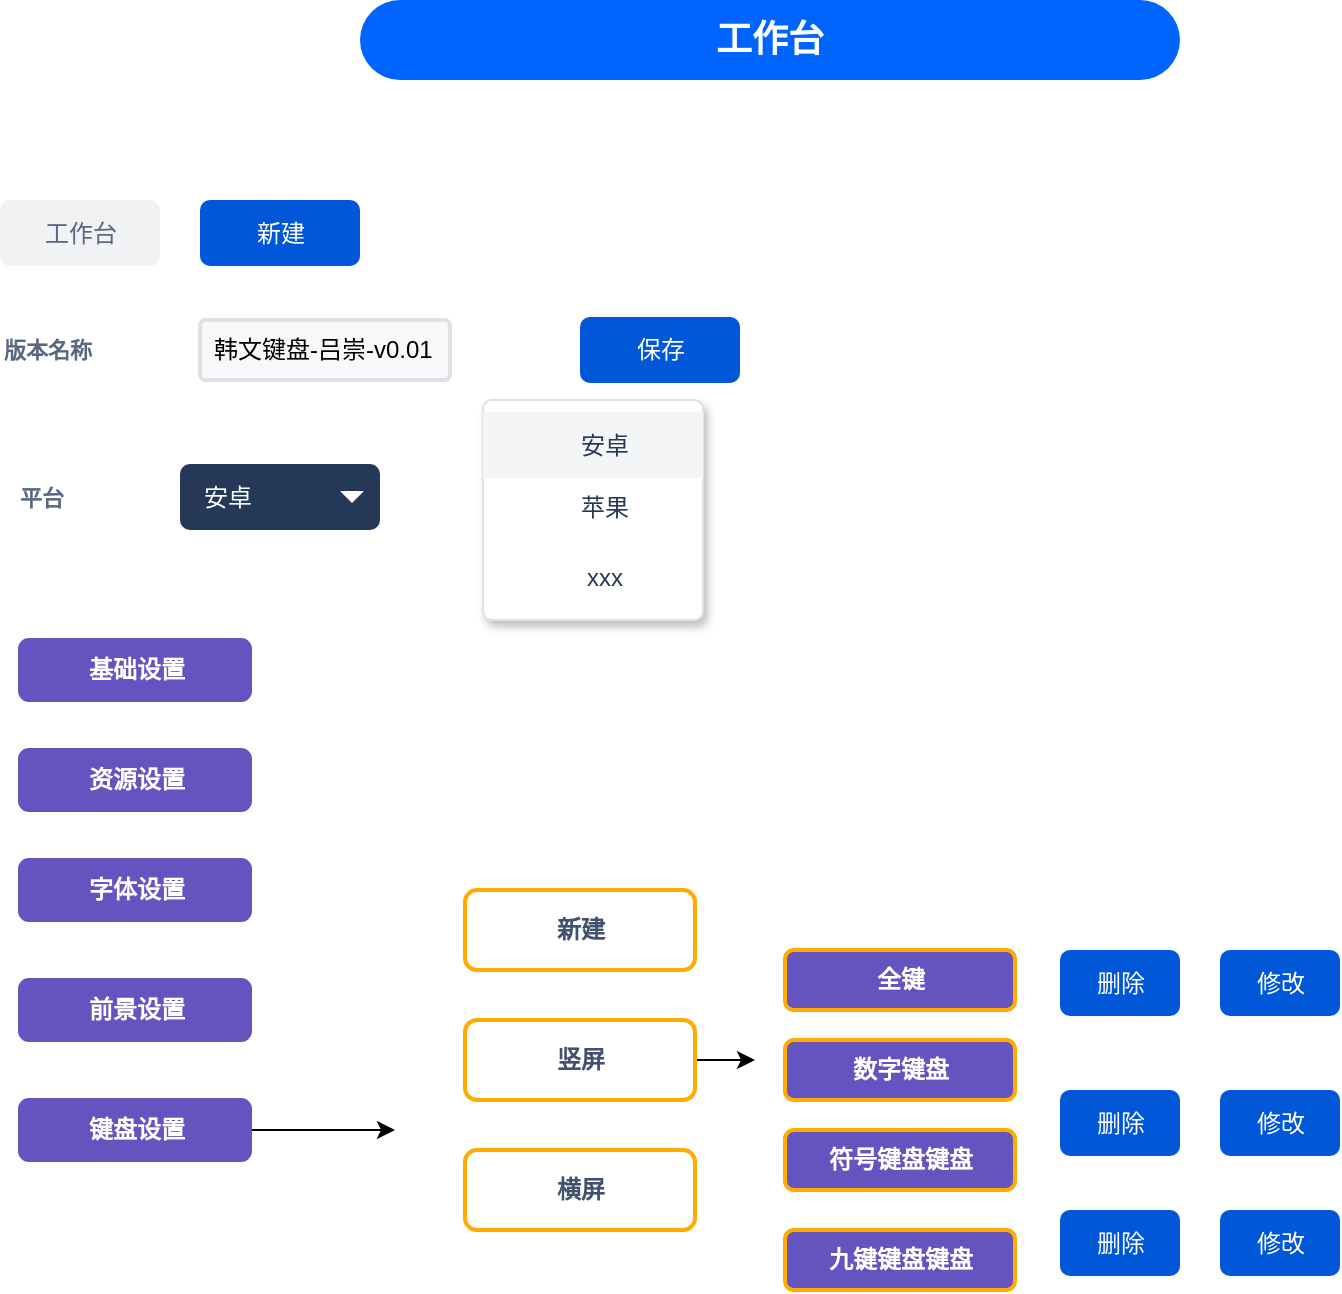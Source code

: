 <mxfile version="12.3.5" type="github" pages="1">
  <diagram id="4SOQRiWlkUt7vbGKZp-k" name="第 1 页">
    <mxGraphModel dx="1038" dy="572" grid="1" gridSize="10" guides="1" tooltips="1" connect="1" arrows="1" fold="1" page="1" pageScale="1" pageWidth="2339" pageHeight="3300" math="0" shadow="0">
      <root>
        <mxCell id="0"/>
        <mxCell id="1" parent="0"/>
        <mxCell id="qqPKt2ZozTsFfwZ2fv8y-1" value="工作台" style="rounded=1;fillColor=#0065FF;strokeColor=none;html=1;fontColor=#ffffff;align=center;verticalAlign=middle;whiteSpace=wrap;fontSize=18;fontStyle=1;arcSize=50" vertex="1" parent="1">
          <mxGeometry x="260" y="40" width="410" height="40" as="geometry"/>
        </mxCell>
        <mxCell id="qqPKt2ZozTsFfwZ2fv8y-2" value="新建" style="rounded=1;fillColor=#0057D8;align=center;strokeColor=none;html=1;fontColor=#ffffff;fontSize=12" vertex="1" parent="1">
          <mxGeometry x="180" y="140" width="80" height="33" as="geometry"/>
        </mxCell>
        <mxCell id="qqPKt2ZozTsFfwZ2fv8y-3" value="韩文键盘-吕崇-v0.01" style="rounded=1;arcSize=9;fillColor=#F7F8F9;align=left;spacingLeft=5;strokeColor=#DEE1E6;html=1;strokeWidth=2;fontSize=12" vertex="1" parent="1">
          <mxGeometry x="180" y="200" width="125" height="30" as="geometry"/>
        </mxCell>
        <mxCell id="qqPKt2ZozTsFfwZ2fv8y-4" value="版本名称" style="fillColor=none;strokeColor=none;html=1;fontSize=11;fontStyle=0;align=left;fontColor=#596780;fontStyle=1;fontSize=11" vertex="1" parent="1">
          <mxGeometry x="80" y="205" width="60" height="20" as="geometry"/>
        </mxCell>
        <mxCell id="qqPKt2ZozTsFfwZ2fv8y-7" value="保存" style="rounded=1;fillColor=#0057D8;align=center;strokeColor=none;html=1;fontColor=#ffffff;fontSize=12" vertex="1" parent="1">
          <mxGeometry x="370" y="198.5" width="80" height="33" as="geometry"/>
        </mxCell>
        <mxCell id="qqPKt2ZozTsFfwZ2fv8y-8" value="工作台" style="rounded=1;align=center;fillColor=#F1F2F4;strokeColor=none;html=1;fontColor=#596780;fontSize=12" vertex="1" parent="1">
          <mxGeometry x="80" y="140" width="80" height="33" as="geometry"/>
        </mxCell>
        <mxCell id="qqPKt2ZozTsFfwZ2fv8y-9" value="资源设置" style="dashed=0;html=1;rounded=1;fillColor=#6554C0;strokeColor=#6554C0;fontSize=12;align=center;fontStyle=1;strokeWidth=2;fontColor=#ffffff" vertex="1" parent="1">
          <mxGeometry x="90" y="415" width="115" height="30" as="geometry"/>
        </mxCell>
        <mxCell id="qqPKt2ZozTsFfwZ2fv8y-10" value="前景设置" style="dashed=0;html=1;rounded=1;fillColor=#6554C0;strokeColor=#6554C0;fontSize=12;align=center;fontStyle=1;strokeWidth=2;fontColor=#ffffff" vertex="1" parent="1">
          <mxGeometry x="90" y="530" width="115" height="30" as="geometry"/>
        </mxCell>
        <mxCell id="qqPKt2ZozTsFfwZ2fv8y-11" value="字体设置" style="dashed=0;html=1;rounded=1;fillColor=#6554C0;strokeColor=#6554C0;fontSize=12;align=center;fontStyle=1;strokeWidth=2;fontColor=#ffffff" vertex="1" parent="1">
          <mxGeometry x="90" y="470" width="115" height="30" as="geometry"/>
        </mxCell>
        <mxCell id="qqPKt2ZozTsFfwZ2fv8y-12" value="基础设置" style="dashed=0;html=1;rounded=1;fillColor=#6554C0;strokeColor=#6554C0;fontSize=12;align=center;fontStyle=1;strokeWidth=2;fontColor=#ffffff" vertex="1" parent="1">
          <mxGeometry x="90" y="360" width="115" height="30" as="geometry"/>
        </mxCell>
        <mxCell id="qqPKt2ZozTsFfwZ2fv8y-20" style="edgeStyle=orthogonalEdgeStyle;rounded=0;orthogonalLoop=1;jettySize=auto;html=1;" edge="1" parent="1" source="qqPKt2ZozTsFfwZ2fv8y-13">
          <mxGeometry relative="1" as="geometry">
            <mxPoint x="277.5" y="605" as="targetPoint"/>
          </mxGeometry>
        </mxCell>
        <mxCell id="qqPKt2ZozTsFfwZ2fv8y-13" value="键盘设置" style="dashed=0;html=1;rounded=1;fillColor=#6554C0;strokeColor=#6554C0;fontSize=12;align=center;fontStyle=1;strokeWidth=2;fontColor=#ffffff" vertex="1" parent="1">
          <mxGeometry x="90" y="590" width="115" height="30" as="geometry"/>
        </mxCell>
        <mxCell id="qqPKt2ZozTsFfwZ2fv8y-22" style="edgeStyle=orthogonalEdgeStyle;rounded=0;orthogonalLoop=1;jettySize=auto;html=1;" edge="1" parent="1" source="qqPKt2ZozTsFfwZ2fv8y-14">
          <mxGeometry relative="1" as="geometry">
            <mxPoint x="457.5" y="570" as="targetPoint"/>
          </mxGeometry>
        </mxCell>
        <mxCell id="qqPKt2ZozTsFfwZ2fv8y-14" value="竖屏" style="dashed=0;html=1;rounded=1;strokeColor=#FFAB00;fontSize=12;align=center;fontStyle=1;strokeWidth=2;fontColor=#42526E" vertex="1" parent="1">
          <mxGeometry x="312.5" y="550" width="115" height="40" as="geometry"/>
        </mxCell>
        <mxCell id="qqPKt2ZozTsFfwZ2fv8y-15" value="横屏" style="dashed=0;html=1;rounded=1;strokeColor=#FFAB00;fontSize=12;align=center;fontStyle=1;strokeWidth=2;fontColor=#42526E" vertex="1" parent="1">
          <mxGeometry x="312.5" y="615" width="115" height="40" as="geometry"/>
        </mxCell>
        <mxCell id="qqPKt2ZozTsFfwZ2fv8y-16" value="全键" style="dashed=0;html=1;rounded=1;fillColor=#6554C0;strokeColor=#FFAB00;fontSize=12;align=center;fontStyle=1;strokeWidth=2;fontColor=#ffffff" vertex="1" parent="1">
          <mxGeometry x="472.5" y="515" width="115" height="30" as="geometry"/>
        </mxCell>
        <mxCell id="qqPKt2ZozTsFfwZ2fv8y-17" value="数字键盘" style="dashed=0;html=1;rounded=1;fillColor=#6554C0;strokeColor=#FFAB00;fontSize=12;align=center;fontStyle=1;strokeWidth=2;fontColor=#ffffff" vertex="1" parent="1">
          <mxGeometry x="472.5" y="560" width="115" height="30" as="geometry"/>
        </mxCell>
        <mxCell id="qqPKt2ZozTsFfwZ2fv8y-18" value="符号键盘键盘" style="dashed=0;html=1;rounded=1;fillColor=#6554C0;strokeColor=#FFAB00;fontSize=12;align=center;fontStyle=1;strokeWidth=2;fontColor=#ffffff" vertex="1" parent="1">
          <mxGeometry x="472.5" y="605" width="115" height="30" as="geometry"/>
        </mxCell>
        <mxCell id="qqPKt2ZozTsFfwZ2fv8y-19" value="九键键盘键盘" style="dashed=0;html=1;rounded=1;fillColor=#6554C0;strokeColor=#FFAB00;fontSize=12;align=center;fontStyle=1;strokeWidth=2;fontColor=#ffffff" vertex="1" parent="1">
          <mxGeometry x="472.5" y="655" width="115" height="30" as="geometry"/>
        </mxCell>
        <mxCell id="qqPKt2ZozTsFfwZ2fv8y-33" value="安卓" style="rounded=1;fillColor=#253858;strokeColor=none;html=1;fontColor=#ffffff;align=left;fontSize=12;spacingLeft=10" vertex="1" parent="1">
          <mxGeometry x="170" y="272" width="100" height="33" as="geometry"/>
        </mxCell>
        <mxCell id="qqPKt2ZozTsFfwZ2fv8y-34" value="" style="shape=triangle;direction=south;fillColor=#ffffff;strokeColor=none;html=1" vertex="1" parent="qqPKt2ZozTsFfwZ2fv8y-33">
          <mxGeometry x="1" y="0.5" width="12" height="6" relative="1" as="geometry">
            <mxPoint x="-20" y="-3" as="offset"/>
          </mxGeometry>
        </mxCell>
        <mxCell id="qqPKt2ZozTsFfwZ2fv8y-35" value="" style="rounded=1;fillColor=#ffffff;strokeColor=#DFE1E5;shadow=1;html=1;arcSize=4;align=center;" vertex="1" parent="1">
          <mxGeometry x="321.5" y="240" width="110" height="110" as="geometry"/>
        </mxCell>
        <mxCell id="qqPKt2ZozTsFfwZ2fv8y-36" value="安卓" style="rounded=0;fillColor=#F4F5F7;strokeColor=none;shadow=0;html=1;align=center;fontSize=12;spacingLeft=10;fontColor=#253858;resizeWidth=1" vertex="1" parent="qqPKt2ZozTsFfwZ2fv8y-35">
          <mxGeometry width="110" height="33" relative="1" as="geometry">
            <mxPoint y="6" as="offset"/>
          </mxGeometry>
        </mxCell>
        <mxCell id="qqPKt2ZozTsFfwZ2fv8y-37" value="苹果" style="rounded=0;fillColor=none;strokeColor=none;shadow=0;html=1;align=center;fontSize=12;spacingLeft=10;fontColor=#253858;resizeWidth=1" vertex="1" parent="qqPKt2ZozTsFfwZ2fv8y-35">
          <mxGeometry width="110" height="30" relative="1" as="geometry">
            <mxPoint y="39" as="offset"/>
          </mxGeometry>
        </mxCell>
        <mxCell id="qqPKt2ZozTsFfwZ2fv8y-38" value="xxx" style="rounded=0;fillColor=none;strokeColor=none;shadow=0;html=1;align=center;fontSize=12;spacingLeft=10;fontColor=#253858;resizeWidth=1" vertex="1" parent="qqPKt2ZozTsFfwZ2fv8y-35">
          <mxGeometry width="110" height="33" relative="1" as="geometry">
            <mxPoint y="72" as="offset"/>
          </mxGeometry>
        </mxCell>
        <mxCell id="qqPKt2ZozTsFfwZ2fv8y-39" value="平台" style="fillColor=none;strokeColor=none;html=1;fontSize=11;fontStyle=0;align=left;fontColor=#596780;fontStyle=1;fontSize=11" vertex="1" parent="1">
          <mxGeometry x="87.5" y="278.5" width="60" height="20" as="geometry"/>
        </mxCell>
        <mxCell id="qqPKt2ZozTsFfwZ2fv8y-40" value="新建" style="dashed=0;html=1;rounded=1;strokeColor=#FFAB00;fontSize=12;align=center;fontStyle=1;strokeWidth=2;fontColor=#42526E" vertex="1" parent="1">
          <mxGeometry x="312.5" y="485" width="115" height="40" as="geometry"/>
        </mxCell>
        <mxCell id="qqPKt2ZozTsFfwZ2fv8y-41" value="删除" style="rounded=1;fillColor=#0057D8;align=center;strokeColor=none;html=1;fontColor=#ffffff;fontSize=12" vertex="1" parent="1">
          <mxGeometry x="610" y="515" width="60" height="33" as="geometry"/>
        </mxCell>
        <mxCell id="qqPKt2ZozTsFfwZ2fv8y-42" value="修改" style="rounded=1;fillColor=#0057D8;align=center;strokeColor=none;html=1;fontColor=#ffffff;fontSize=12" vertex="1" parent="1">
          <mxGeometry x="690" y="515" width="60" height="33" as="geometry"/>
        </mxCell>
        <mxCell id="qqPKt2ZozTsFfwZ2fv8y-43" value="删除" style="rounded=1;fillColor=#0057D8;align=center;strokeColor=none;html=1;fontColor=#ffffff;fontSize=12" vertex="1" parent="1">
          <mxGeometry x="610" y="585" width="60" height="33" as="geometry"/>
        </mxCell>
        <mxCell id="qqPKt2ZozTsFfwZ2fv8y-44" value="修改" style="rounded=1;fillColor=#0057D8;align=center;strokeColor=none;html=1;fontColor=#ffffff;fontSize=12" vertex="1" parent="1">
          <mxGeometry x="690" y="585" width="60" height="33" as="geometry"/>
        </mxCell>
        <mxCell id="qqPKt2ZozTsFfwZ2fv8y-45" value="删除" style="rounded=1;fillColor=#0057D8;align=center;strokeColor=none;html=1;fontColor=#ffffff;fontSize=12" vertex="1" parent="1">
          <mxGeometry x="610" y="645" width="60" height="33" as="geometry"/>
        </mxCell>
        <mxCell id="qqPKt2ZozTsFfwZ2fv8y-46" value="修改" style="rounded=1;fillColor=#0057D8;align=center;strokeColor=none;html=1;fontColor=#ffffff;fontSize=12" vertex="1" parent="1">
          <mxGeometry x="690" y="645" width="60" height="33" as="geometry"/>
        </mxCell>
      </root>
    </mxGraphModel>
  </diagram>
</mxfile>
